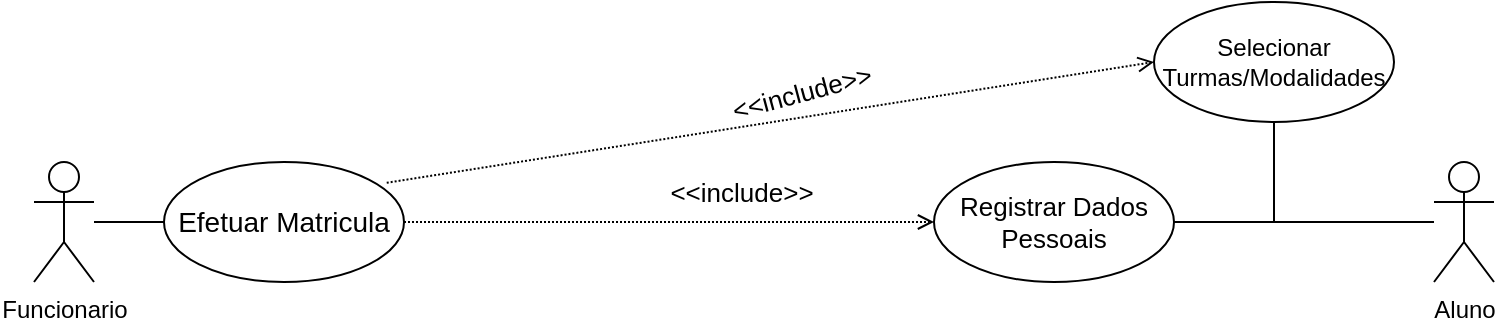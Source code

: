 <mxfile version="20.3.6" type="github"><diagram id="XNl6Oud3glyFYDX8OTkO" name="Página-1"><mxGraphModel dx="997" dy="540" grid="1" gridSize="10" guides="1" tooltips="1" connect="1" arrows="1" fold="1" page="1" pageScale="1" pageWidth="827" pageHeight="1169" math="0" shadow="0"><root><mxCell id="0"/><mxCell id="1" parent="0"/><mxCell id="z0y0lZXKgXAS5gJQosTc-9" value="" style="edgeStyle=orthogonalEdgeStyle;rounded=0;orthogonalLoop=1;jettySize=auto;html=1;fontSize=14;endArrow=none;endFill=0;" edge="1" parent="1" source="7D0oZjbE4iX6M2Z7mogd-2" target="z0y0lZXKgXAS5gJQosTc-8"><mxGeometry relative="1" as="geometry"/></mxCell><mxCell id="7D0oZjbE4iX6M2Z7mogd-2" value="Funcionario&lt;br&gt;" style="shape=umlActor;verticalLabelPosition=bottom;verticalAlign=top;outlineConnect=0;fillColor=default;fontStyle=0;html=1;horizontal=1;" parent="1" vertex="1"><mxGeometry x="60" y="200" width="30" height="60" as="geometry"/></mxCell><mxCell id="z0y0lZXKgXAS5gJQosTc-11" value="" style="edgeStyle=orthogonalEdgeStyle;rounded=0;orthogonalLoop=1;jettySize=auto;html=1;fontSize=14;endArrow=none;endFill=0;" edge="1" parent="1" source="z0y0lZXKgXAS5gJQosTc-6" target="z0y0lZXKgXAS5gJQosTc-10"><mxGeometry relative="1" as="geometry"/></mxCell><mxCell id="z0y0lZXKgXAS5gJQosTc-15" value="" style="edgeStyle=orthogonalEdgeStyle;rounded=0;orthogonalLoop=1;jettySize=auto;html=1;fontSize=13;endArrow=none;endFill=0;" edge="1" parent="1" source="z0y0lZXKgXAS5gJQosTc-6" target="z0y0lZXKgXAS5gJQosTc-14"><mxGeometry relative="1" as="geometry"/></mxCell><mxCell id="z0y0lZXKgXAS5gJQosTc-6" value="Aluno" style="shape=umlActor;verticalLabelPosition=bottom;verticalAlign=top;outlineConnect=0;fillColor=default;fontStyle=0;html=1;horizontal=1;" vertex="1" parent="1"><mxGeometry x="760" y="200" width="30" height="60" as="geometry"/></mxCell><mxCell id="z0y0lZXKgXAS5gJQosTc-8" value="Efetuar Matricula" style="ellipse;whiteSpace=wrap;html=1;verticalAlign=middle;fontStyle=0;fontSize=14;" vertex="1" parent="1"><mxGeometry x="125" y="200" width="120" height="60" as="geometry"/></mxCell><mxCell id="z0y0lZXKgXAS5gJQosTc-10" value="Registrar Dados Pessoais" style="ellipse;whiteSpace=wrap;html=1;verticalAlign=middle;fontStyle=0;fontSize=13;" vertex="1" parent="1"><mxGeometry x="510" y="200" width="120" height="60" as="geometry"/></mxCell><mxCell id="z0y0lZXKgXAS5gJQosTc-12" value="" style="endArrow=open;html=1;rounded=0;fontSize=13;entryX=0;entryY=0.5;entryDx=0;entryDy=0;exitX=1;exitY=0.5;exitDx=0;exitDy=0;dashed=1;dashPattern=1 1;endFill=0;" edge="1" parent="1" source="z0y0lZXKgXAS5gJQosTc-8" target="z0y0lZXKgXAS5gJQosTc-10"><mxGeometry width="50" height="50" relative="1" as="geometry"><mxPoint x="390" y="300" as="sourcePoint"/><mxPoint x="320" y="240" as="targetPoint"/></mxGeometry></mxCell><mxCell id="z0y0lZXKgXAS5gJQosTc-13" value="&amp;lt;&amp;lt;include&amp;gt;&amp;gt;" style="text;html=1;strokeColor=none;fillColor=none;align=center;verticalAlign=middle;whiteSpace=wrap;rounded=0;fontSize=13;" vertex="1" parent="1"><mxGeometry x="384" y="200" width="60" height="30" as="geometry"/></mxCell><mxCell id="z0y0lZXKgXAS5gJQosTc-14" value="Selecionar Turmas/Modalidades" style="ellipse;whiteSpace=wrap;html=1;verticalAlign=middle;fontStyle=0;fontSize=12;" vertex="1" parent="1"><mxGeometry x="620" y="120" width="120" height="60" as="geometry"/></mxCell><mxCell id="z0y0lZXKgXAS5gJQosTc-16" value="" style="endArrow=open;html=1;rounded=0;fontSize=13;entryX=0;entryY=0.5;entryDx=0;entryDy=0;exitX=0.928;exitY=0.173;exitDx=0;exitDy=0;dashed=1;dashPattern=1 1;endFill=0;exitPerimeter=0;" edge="1" parent="1" source="z0y0lZXKgXAS5gJQosTc-8" target="z0y0lZXKgXAS5gJQosTc-14"><mxGeometry width="50" height="50" relative="1" as="geometry"><mxPoint x="234" y="179" as="sourcePoint"/><mxPoint x="594" y="179" as="targetPoint"/></mxGeometry></mxCell><mxCell id="z0y0lZXKgXAS5gJQosTc-17" value="&amp;lt;&amp;lt;include&amp;gt;&amp;gt;" style="text;html=1;strokeColor=none;fillColor=none;align=center;verticalAlign=middle;whiteSpace=wrap;rounded=0;fontSize=13;rotation=-15;" vertex="1" parent="1"><mxGeometry x="414" y="150" width="60" height="30" as="geometry"/></mxCell></root></mxGraphModel></diagram></mxfile>